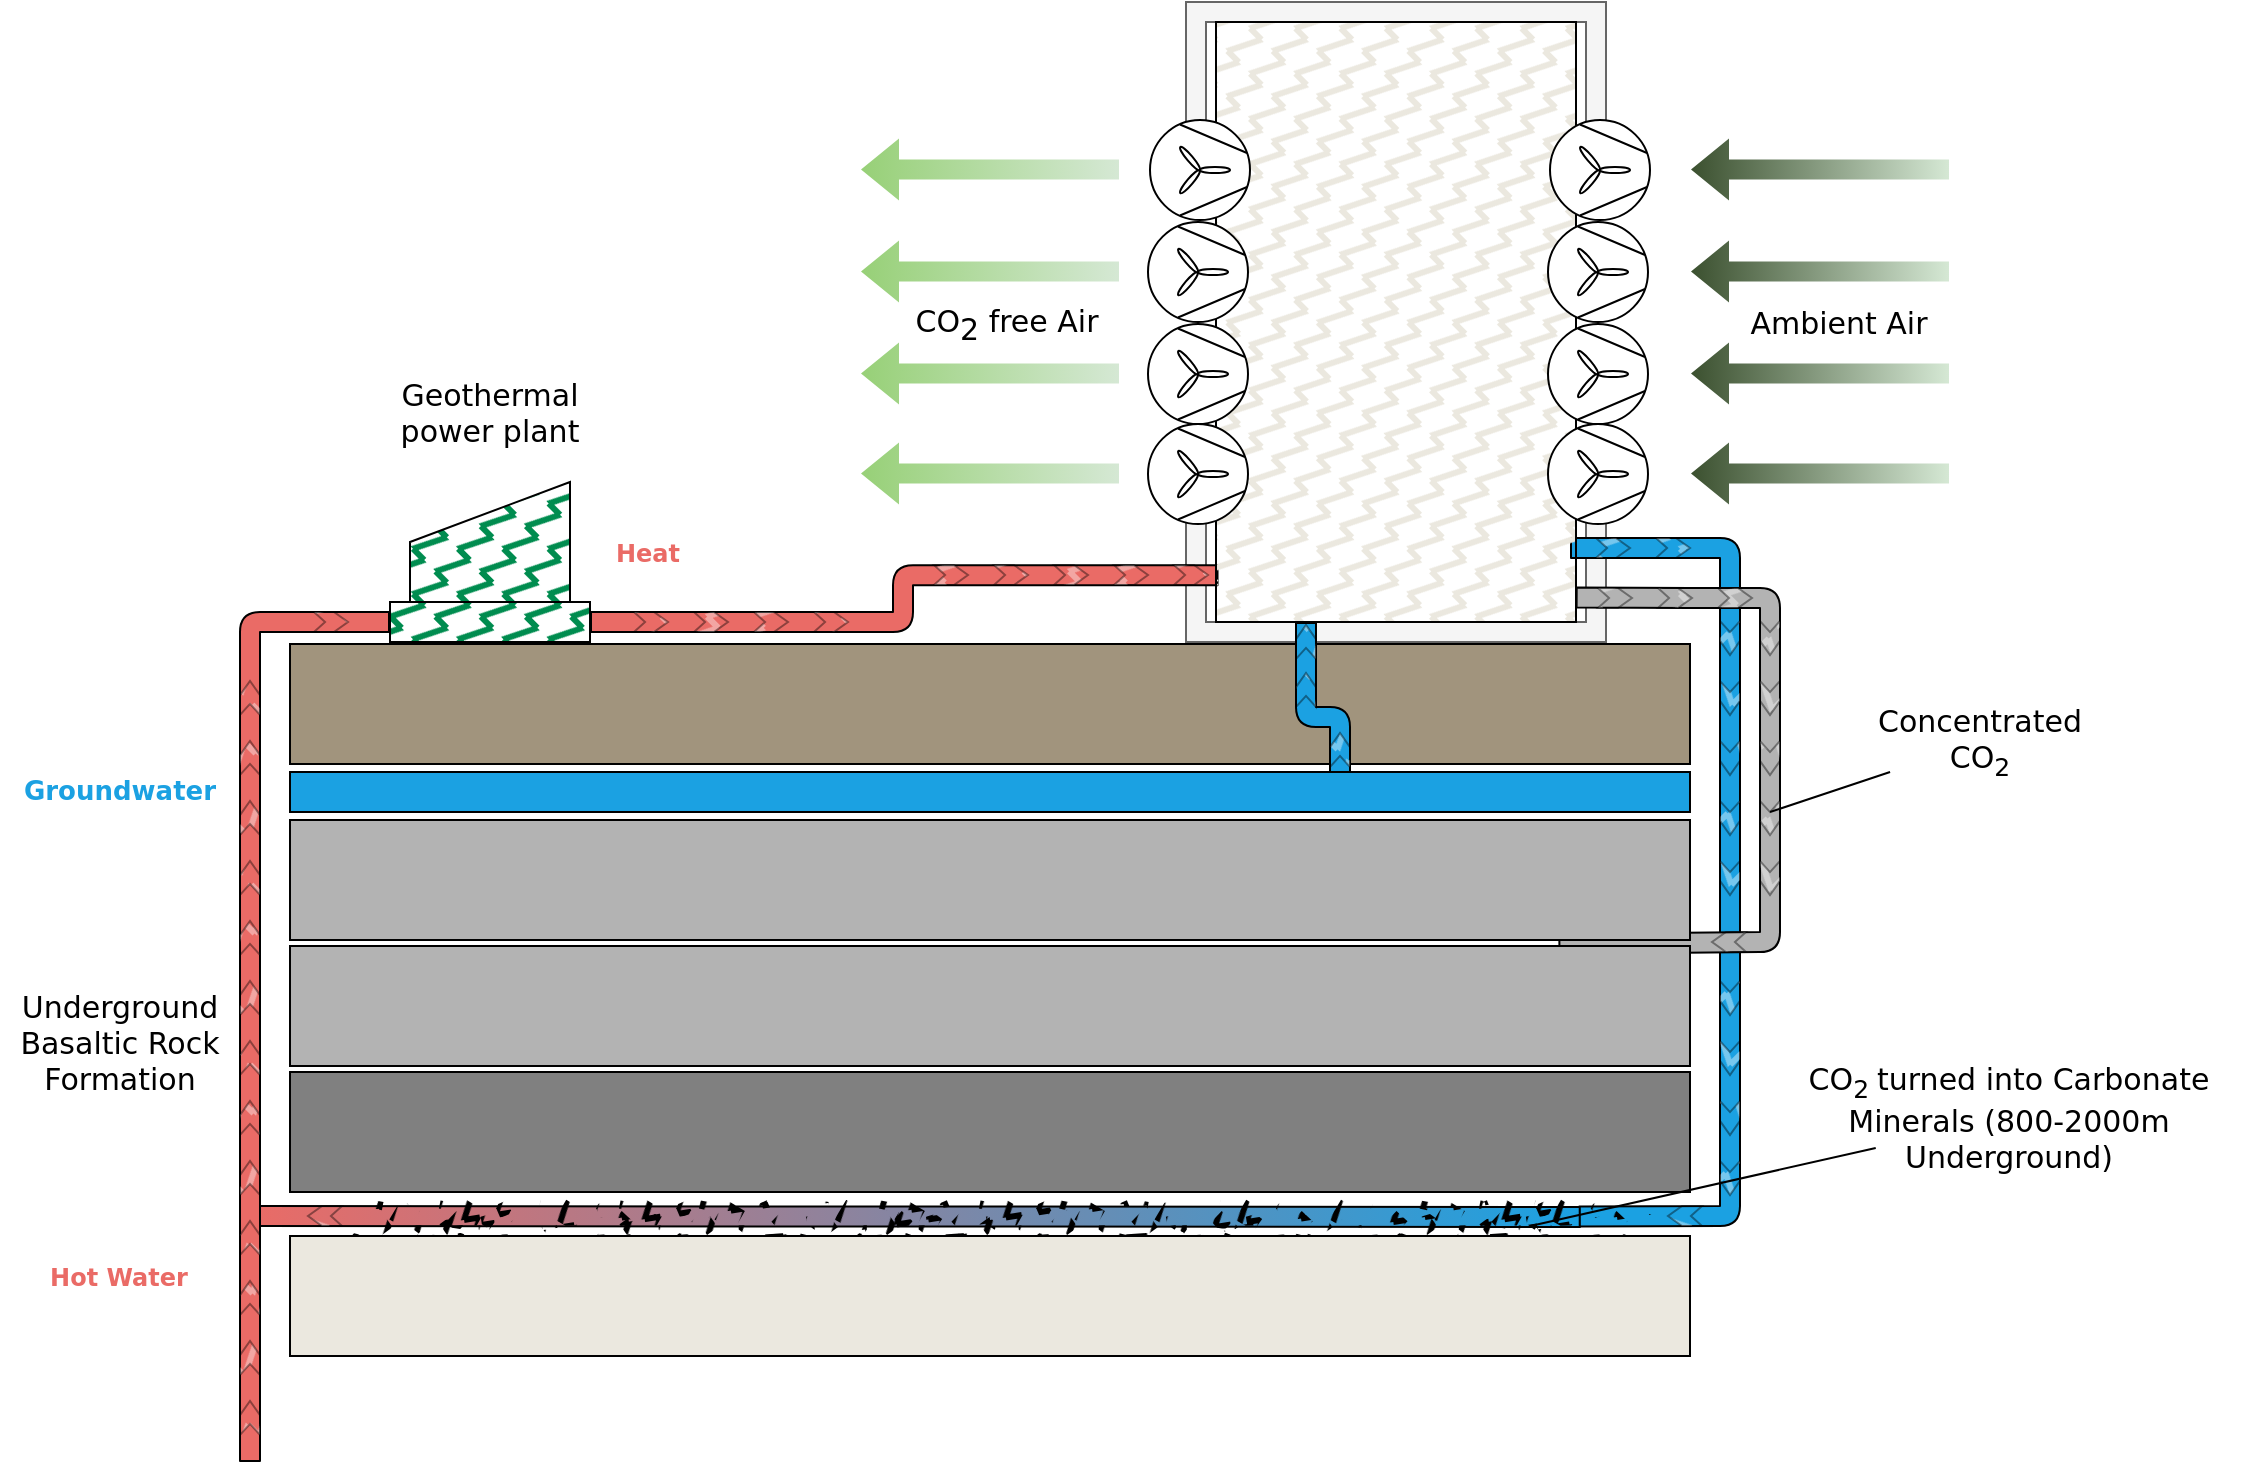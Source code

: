 <mxfile version="19.0.2" type="device"><diagram id="FvBseMX6bwAdj8pyOaE7" name="Page-1"><mxGraphModel dx="1394" dy="817" grid="1" gridSize="10" guides="1" tooltips="1" connect="1" arrows="1" fold="1" page="1" pageScale="1" pageWidth="1169" pageHeight="827" math="0" shadow="0"><root><mxCell id="0"/><mxCell id="1" parent="0"/><mxCell id="behXekUN5BEJMzDC9cC6-7" value="w" style="verticalLabelPosition=bottom;html=1;verticalAlign=top;align=center;shape=mxgraph.floorplan.wallU;fillColor=#f5f5f5;strokeColor=#666666;direction=west;fontColor=#333333;" parent="1" vertex="1"><mxGeometry x="628" y="390" width="210" height="60" as="geometry"/></mxCell><mxCell id="PpeEuYLcxaQ5Pm9uCm9v-53" value="" style="endArrow=none;html=1;rounded=1;fillColor=#1BA1E2;gradientColor=none;gradientDirection=east;shape=flexArrow;elbow=vertical;entryX=0.575;entryY=0.407;entryDx=0;entryDy=0;entryPerimeter=0;" parent="1" target="PpeEuYLcxaQ5Pm9uCm9v-44" edge="1"><mxGeometry width="50" height="50" relative="1" as="geometry"><mxPoint x="820" y="403" as="sourcePoint"/><mxPoint x="900" y="770" as="targetPoint"/><Array as="points"><mxPoint x="900" y="403"/><mxPoint x="900" y="737"/></Array></mxGeometry></mxCell><mxCell id="PpeEuYLcxaQ5Pm9uCm9v-46" value="" style="shape=flexArrow;endArrow=none;html=1;rounded=0;endFill=0;fillColor=#EA6B66;gradientColor=#1ba1e2;gradientDirection=east;entryX=0.585;entryY=0.427;entryDx=0;entryDy=0;entryPerimeter=0;" parent="1" target="PpeEuYLcxaQ5Pm9uCm9v-44" edge="1"><mxGeometry width="50" height="50" relative="1" as="geometry"><mxPoint x="160" y="737" as="sourcePoint"/><mxPoint x="900" y="737" as="targetPoint"/></mxGeometry></mxCell><mxCell id="behXekUN5BEJMzDC9cC6-6" value="" style="verticalLabelPosition=bottom;html=1;verticalAlign=top;align=center;shape=mxgraph.floorplan.wallU;fillColor=#f5f5f5;strokeColor=#666666;fontColor=#333333;" parent="1" vertex="1"><mxGeometry x="628" y="130" width="210" height="60" as="geometry"/></mxCell><mxCell id="behXekUN5BEJMzDC9cC6-12" value="" style="rounded=0;whiteSpace=wrap;html=1;strokeColor=#000000;fillColor=#A1947D;fontColor=#ffffff;" parent="1" vertex="1"><mxGeometry x="180" y="451" width="700" height="60" as="geometry"/></mxCell><mxCell id="PpeEuYLcxaQ5Pm9uCm9v-3" value="" style="rounded=0;whiteSpace=wrap;html=1;strokeColor=#000000;fillColor=#808080;fontColor=#ffffff;shadow=0;glass=0;" parent="1" vertex="1"><mxGeometry x="180" y="665" width="700" height="60" as="geometry"/></mxCell><mxCell id="PpeEuYLcxaQ5Pm9uCm9v-25" value="" style="shape=manualInput;whiteSpace=wrap;html=1;rounded=0;shadow=0;glass=0;sketch=0;fillStyle=zigzag-line;strokeColor=#000000;fillColor=#008c4f;" parent="1" vertex="1"><mxGeometry x="240" y="370" width="80" height="60" as="geometry"/></mxCell><mxCell id="PpeEuYLcxaQ5Pm9uCm9v-26" value="" style="rounded=0;whiteSpace=wrap;html=1;shadow=0;glass=0;sketch=0;fillStyle=zigzag-line;strokeColor=#000000;fillColor=#008c4f;" parent="1" vertex="1"><mxGeometry x="230" y="430" width="100" height="20" as="geometry"/></mxCell><mxCell id="PpeEuYLcxaQ5Pm9uCm9v-27" value="" style="shape=mxgraph.signs.safety.falling_rocks;html=1;pointerEvents=1;fillColor=#000000;strokeColor=none;verticalLabelPosition=bottom;verticalAlign=top;align=center;rounded=0;shadow=0;glass=0;sketch=0;fillStyle=zigzag-line;rotation=306;aspect=fixed;" parent="1" vertex="1"><mxGeometry x="220" y="716" width="52" height="54.88" as="geometry"/></mxCell><mxCell id="PpeEuYLcxaQ5Pm9uCm9v-29" value="" style="shape=mxgraph.signs.safety.falling_rocks;html=1;pointerEvents=1;fillColor=#000000;strokeColor=none;verticalLabelPosition=bottom;verticalAlign=top;align=center;rounded=0;shadow=0;glass=0;sketch=0;fillStyle=zigzag-line;rotation=306;aspect=fixed;" parent="1" vertex="1"><mxGeometry x="252.61" y="716" width="52" height="54.88" as="geometry"/></mxCell><mxCell id="PpeEuYLcxaQ5Pm9uCm9v-30" value="" style="shape=mxgraph.signs.safety.falling_rocks;html=1;pointerEvents=1;fillColor=#000000;strokeColor=none;verticalLabelPosition=bottom;verticalAlign=top;align=center;rounded=0;shadow=0;glass=0;sketch=0;fillStyle=zigzag-line;rotation=306;aspect=fixed;" parent="1" vertex="1"><mxGeometry x="302.61" y="716" width="52" height="54.88" as="geometry"/></mxCell><mxCell id="PpeEuYLcxaQ5Pm9uCm9v-31" value="" style="shape=mxgraph.signs.safety.falling_rocks;html=1;pointerEvents=1;fillColor=#000000;strokeColor=none;verticalLabelPosition=bottom;verticalAlign=top;align=center;rounded=0;shadow=0;glass=0;sketch=0;fillStyle=zigzag-line;rotation=306;aspect=fixed;" parent="1" vertex="1"><mxGeometry x="342.61" y="716" width="52" height="54.88" as="geometry"/></mxCell><mxCell id="PpeEuYLcxaQ5Pm9uCm9v-32" value="" style="shape=mxgraph.signs.safety.falling_rocks;html=1;pointerEvents=1;fillColor=#000000;strokeColor=none;verticalLabelPosition=bottom;verticalAlign=top;align=center;rounded=0;shadow=0;glass=0;sketch=0;fillStyle=zigzag-line;rotation=306;aspect=fixed;" parent="1" vertex="1"><mxGeometry x="382.61" y="716" width="52" height="54.88" as="geometry"/></mxCell><mxCell id="PpeEuYLcxaQ5Pm9uCm9v-33" value="" style="shape=mxgraph.signs.safety.falling_rocks;html=1;pointerEvents=1;fillColor=#000000;strokeColor=none;verticalLabelPosition=bottom;verticalAlign=top;align=center;rounded=0;shadow=0;glass=0;sketch=0;fillStyle=zigzag-line;rotation=306;aspect=fixed;" parent="1" vertex="1"><mxGeometry x="442.61" y="716" width="52" height="54.88" as="geometry"/></mxCell><mxCell id="PpeEuYLcxaQ5Pm9uCm9v-34" value="" style="shape=mxgraph.signs.safety.falling_rocks;html=1;pointerEvents=1;fillColor=#000000;strokeColor=none;verticalLabelPosition=bottom;verticalAlign=top;align=center;rounded=0;shadow=0;glass=0;sketch=0;fillStyle=zigzag-line;rotation=306;aspect=fixed;" parent="1" vertex="1"><mxGeometry x="472.61" y="716" width="52" height="54.88" as="geometry"/></mxCell><mxCell id="PpeEuYLcxaQ5Pm9uCm9v-35" value="" style="shape=mxgraph.signs.safety.falling_rocks;html=1;pointerEvents=1;fillColor=#000000;strokeColor=none;verticalLabelPosition=bottom;verticalAlign=top;align=center;rounded=0;shadow=0;glass=0;sketch=0;fillStyle=zigzag-line;rotation=306;aspect=fixed;" parent="1" vertex="1"><mxGeometry x="522.61" y="716" width="52" height="54.88" as="geometry"/></mxCell><mxCell id="PpeEuYLcxaQ5Pm9uCm9v-36" value="" style="shape=mxgraph.signs.safety.falling_rocks;html=1;pointerEvents=1;fillColor=#000000;strokeColor=none;verticalLabelPosition=bottom;verticalAlign=top;align=center;rounded=0;shadow=0;glass=0;sketch=0;fillStyle=zigzag-line;rotation=306;aspect=fixed;" parent="1" vertex="1"><mxGeometry x="562.61" y="716" width="52" height="54.88" as="geometry"/></mxCell><mxCell id="PpeEuYLcxaQ5Pm9uCm9v-37" value="" style="shape=mxgraph.signs.safety.falling_rocks;html=1;pointerEvents=1;fillColor=#000000;strokeColor=none;verticalLabelPosition=bottom;verticalAlign=top;align=center;rounded=0;shadow=0;glass=0;sketch=0;fillStyle=zigzag-line;rotation=306;aspect=fixed;" parent="1" vertex="1"><mxGeometry x="602.61" y="716" width="52" height="54.88" as="geometry"/></mxCell><mxCell id="PpeEuYLcxaQ5Pm9uCm9v-39" value="" style="shape=mxgraph.signs.safety.falling_rocks;html=1;pointerEvents=1;fillColor=#000000;strokeColor=none;verticalLabelPosition=bottom;verticalAlign=top;align=center;rounded=0;shadow=0;glass=0;sketch=0;fillStyle=zigzag-line;rotation=306;aspect=fixed;" parent="1" vertex="1"><mxGeometry x="690" y="716" width="52" height="54.88" as="geometry"/></mxCell><mxCell id="PpeEuYLcxaQ5Pm9uCm9v-40" value="" style="shape=mxgraph.signs.safety.falling_rocks;html=1;pointerEvents=1;fillColor=#000000;strokeColor=none;verticalLabelPosition=bottom;verticalAlign=top;align=center;rounded=0;shadow=0;glass=0;sketch=0;fillStyle=zigzag-line;rotation=306;aspect=fixed;" parent="1" vertex="1"><mxGeometry x="642.61" y="716" width="52" height="54.88" as="geometry"/></mxCell><mxCell id="PpeEuYLcxaQ5Pm9uCm9v-42" value="" style="shape=mxgraph.signs.safety.falling_rocks;html=1;pointerEvents=1;fillColor=#000000;strokeColor=none;verticalLabelPosition=bottom;verticalAlign=top;align=center;rounded=0;shadow=0;glass=0;sketch=0;fillStyle=zigzag-line;rotation=306;aspect=fixed;" parent="1" vertex="1"><mxGeometry x="742.61" y="716" width="52" height="54.88" as="geometry"/></mxCell><mxCell id="PpeEuYLcxaQ5Pm9uCm9v-43" value="" style="shape=mxgraph.signs.safety.falling_rocks;html=1;pointerEvents=1;fillColor=#000000;strokeColor=none;verticalLabelPosition=bottom;verticalAlign=top;align=center;rounded=0;shadow=0;glass=0;sketch=0;fillStyle=zigzag-line;rotation=306;aspect=fixed;" parent="1" vertex="1"><mxGeometry x="772.61" y="716" width="52" height="54.88" as="geometry"/></mxCell><mxCell id="PpeEuYLcxaQ5Pm9uCm9v-44" value="" style="shape=mxgraph.signs.safety.falling_rocks;html=1;pointerEvents=1;fillColor=#000000;strokeColor=none;verticalLabelPosition=bottom;verticalAlign=top;align=center;rounded=0;shadow=0;glass=0;sketch=0;fillStyle=zigzag-line;rotation=306;aspect=fixed;" parent="1" vertex="1"><mxGeometry x="800" y="716" width="52" height="54.88" as="geometry"/></mxCell><mxCell id="PpeEuYLcxaQ5Pm9uCm9v-45" value="" style="rounded=0;whiteSpace=wrap;html=1;strokeColor=#000000;fillColor=#ebe8df;fontColor=#ffffff;shadow=0;glass=0;" parent="1" vertex="1"><mxGeometry x="180" y="747" width="700" height="60" as="geometry"/></mxCell><mxCell id="PpeEuYLcxaQ5Pm9uCm9v-48" value="" style="endArrow=none;html=1;rounded=1;fillColor=#EA6B66;gradientColor=none;gradientDirection=east;shape=flexArrow;edgeStyle=elbowEdgeStyle;" parent="1" target="PpeEuYLcxaQ5Pm9uCm9v-26" edge="1"><mxGeometry width="50" height="50" relative="1" as="geometry"><mxPoint x="160" y="860" as="sourcePoint"/><mxPoint x="160" y="440" as="targetPoint"/><Array as="points"><mxPoint x="160" y="700"/></Array></mxGeometry></mxCell><mxCell id="PpeEuYLcxaQ5Pm9uCm9v-50" value="" style="endArrow=none;html=1;rounded=1;fillColor=#EA6B66;gradientColor=none;gradientDirection=east;shape=flexArrow;edgeStyle=orthogonalEdgeStyle;entryX=0.007;entryY=0.922;entryDx=0;entryDy=0;entryPerimeter=0;" parent="1" source="PpeEuYLcxaQ5Pm9uCm9v-26" target="PpeEuYLcxaQ5Pm9uCm9v-51" edge="1"><mxGeometry width="50" height="50" relative="1" as="geometry"><mxPoint x="384.61" y="438" as="sourcePoint"/><mxPoint x="434.61" y="388" as="targetPoint"/></mxGeometry></mxCell><mxCell id="PpeEuYLcxaQ5Pm9uCm9v-52" value="" style="endArrow=none;html=1;rounded=1;fillColor=#1BA1E2;gradientColor=none;gradientDirection=east;shape=flexArrow;exitX=0.75;exitY=1;exitDx=0;exitDy=0;entryX=0.25;entryY=1;entryDx=0;entryDy=0;edgeStyle=elbowEdgeStyle;elbow=vertical;" parent="1" source="behXekUN5BEJMzDC9cC6-13" target="PpeEuYLcxaQ5Pm9uCm9v-51" edge="1"><mxGeometry width="50" height="50" relative="1" as="geometry"><mxPoint x="560" y="400" as="sourcePoint"/><mxPoint x="610" y="350" as="targetPoint"/></mxGeometry></mxCell><mxCell id="behXekUN5BEJMzDC9cC6-13" value="" style="rounded=0;whiteSpace=wrap;html=1;strokeColor=#000000;fillColor=#1ba1e2;fontColor=#ffffff;" parent="1" vertex="1"><mxGeometry x="180" y="515" width="700" height="20" as="geometry"/></mxCell><mxCell id="PpeEuYLcxaQ5Pm9uCm9v-54" value="" style="endArrow=none;html=1;rounded=1;fillColor=#B3B3B3;gradientColor=none;gradientDirection=east;shape=flexArrow;elbow=vertical;entryX=0.999;entryY=0.959;entryDx=0;entryDy=0;exitX=0.906;exitY=-0.017;exitDx=0;exitDy=0;exitPerimeter=0;entryPerimeter=0;" parent="1" source="PpeEuYLcxaQ5Pm9uCm9v-2" target="PpeEuYLcxaQ5Pm9uCm9v-51" edge="1"><mxGeometry width="50" height="50" relative="1" as="geometry"><mxPoint x="824.61" y="480" as="sourcePoint"/><mxPoint x="874.61" y="430" as="targetPoint"/><Array as="points"><mxPoint x="920" y="600"/><mxPoint x="920" y="428"/><mxPoint x="880" y="428"/></Array></mxGeometry></mxCell><mxCell id="PpeEuYLcxaQ5Pm9uCm9v-1" value="" style="rounded=0;whiteSpace=wrap;html=1;strokeColor=#000000;fillColor=#B3B3B3;fontColor=#ffffff;" parent="1" vertex="1"><mxGeometry x="180" y="539" width="700" height="60" as="geometry"/></mxCell><mxCell id="PpeEuYLcxaQ5Pm9uCm9v-2" value="" style="rounded=0;whiteSpace=wrap;html=1;strokeColor=#000000;fillColor=#B3B3B3;fontColor=#ffffff;" parent="1" vertex="1"><mxGeometry x="180" y="602" width="700" height="60" as="geometry"/></mxCell><mxCell id="PpeEuYLcxaQ5Pm9uCm9v-55" value="" style="shape=flexArrow;endArrow=classic;html=1;rounded=1;fillColor=#d5e8d4;gradientColor=#3B502F;gradientDirection=west;elbow=vertical;strokeColor=none;" parent="1" edge="1"><mxGeometry width="50" height="50" relative="1" as="geometry"><mxPoint x="1010" y="213.76" as="sourcePoint"/><mxPoint x="880" y="213.76" as="targetPoint"/></mxGeometry></mxCell><mxCell id="PpeEuYLcxaQ5Pm9uCm9v-51" value="" style="rounded=0;whiteSpace=wrap;html=1;shadow=0;glass=0;sketch=0;fillStyle=zigzag-line;strokeColor=#000000;fillColor=#ebe8df;" parent="1" vertex="1"><mxGeometry x="643" y="140" width="180" height="300" as="geometry"/></mxCell><mxCell id="behXekUN5BEJMzDC9cC6-3" value="" style="verticalLabelPosition=bottom;outlineConnect=0;align=center;dashed=0;html=1;verticalAlign=top;shape=mxgraph.pid2misc.fan;fanType=common" parent="1" vertex="1"><mxGeometry x="809" y="240" width="50" height="50" as="geometry"/></mxCell><mxCell id="behXekUN5BEJMzDC9cC6-4" value="" style="verticalLabelPosition=bottom;outlineConnect=0;align=center;dashed=0;html=1;verticalAlign=top;shape=mxgraph.pid2misc.fan;fanType=common" parent="1" vertex="1"><mxGeometry x="809" y="291" width="50" height="50" as="geometry"/></mxCell><mxCell id="behXekUN5BEJMzDC9cC6-5" value="" style="verticalLabelPosition=bottom;outlineConnect=0;align=center;dashed=0;html=1;verticalAlign=top;shape=mxgraph.pid2misc.fan;fanType=common" parent="1" vertex="1"><mxGeometry x="809" y="341" width="50" height="50" as="geometry"/></mxCell><mxCell id="behXekUN5BEJMzDC9cC6-2" value="" style="verticalLabelPosition=bottom;outlineConnect=0;align=center;dashed=0;html=1;verticalAlign=top;shape=mxgraph.pid2misc.fan;fanType=common" parent="1" vertex="1"><mxGeometry x="810" y="189" width="50" height="50" as="geometry"/></mxCell><mxCell id="behXekUN5BEJMzDC9cC6-8" value="" style="verticalLabelPosition=bottom;outlineConnect=0;align=center;dashed=0;html=1;verticalAlign=top;shape=mxgraph.pid2misc.fan;fanType=common" parent="1" vertex="1"><mxGeometry x="610" y="189" width="50" height="50" as="geometry"/></mxCell><mxCell id="behXekUN5BEJMzDC9cC6-9" value="" style="verticalLabelPosition=bottom;outlineConnect=0;align=center;dashed=0;html=1;verticalAlign=top;shape=mxgraph.pid2misc.fan;fanType=common" parent="1" vertex="1"><mxGeometry x="609" y="240" width="50" height="50" as="geometry"/></mxCell><mxCell id="behXekUN5BEJMzDC9cC6-10" value="" style="verticalLabelPosition=bottom;outlineConnect=0;align=center;dashed=0;html=1;verticalAlign=top;shape=mxgraph.pid2misc.fan;fanType=common" parent="1" vertex="1"><mxGeometry x="609" y="291" width="50" height="50" as="geometry"/></mxCell><mxCell id="behXekUN5BEJMzDC9cC6-11" value="" style="verticalLabelPosition=bottom;outlineConnect=0;align=center;dashed=0;html=1;verticalAlign=top;shape=mxgraph.pid2misc.fan;fanType=common" parent="1" vertex="1"><mxGeometry x="609" y="341" width="50" height="50" as="geometry"/></mxCell><mxCell id="PpeEuYLcxaQ5Pm9uCm9v-56" value="" style="shape=flexArrow;endArrow=classic;html=1;rounded=1;fillColor=#d5e8d4;gradientColor=#3B502F;gradientDirection=west;elbow=vertical;strokeColor=none;" parent="1" edge="1"><mxGeometry width="50" height="50" relative="1" as="geometry"><mxPoint x="1010.0" y="264.76" as="sourcePoint"/><mxPoint x="880" y="264.76" as="targetPoint"/></mxGeometry></mxCell><mxCell id="PpeEuYLcxaQ5Pm9uCm9v-57" value="" style="shape=flexArrow;endArrow=classic;html=1;rounded=1;fillColor=#d5e8d4;gradientColor=#3B502F;gradientDirection=west;elbow=vertical;strokeColor=none;" parent="1" edge="1"><mxGeometry width="50" height="50" relative="1" as="geometry"><mxPoint x="1010.0" y="315.76" as="sourcePoint"/><mxPoint x="880" y="315.76" as="targetPoint"/></mxGeometry></mxCell><mxCell id="PpeEuYLcxaQ5Pm9uCm9v-58" value="" style="shape=flexArrow;endArrow=classic;html=1;rounded=1;fillColor=#d5e8d4;gradientColor=#3B502F;gradientDirection=west;elbow=vertical;strokeColor=none;" parent="1" edge="1"><mxGeometry width="50" height="50" relative="1" as="geometry"><mxPoint x="1010.0" y="365.76" as="sourcePoint"/><mxPoint x="880" y="365.76" as="targetPoint"/></mxGeometry></mxCell><mxCell id="PpeEuYLcxaQ5Pm9uCm9v-59" value="" style="shape=flexArrow;endArrow=classic;html=1;rounded=1;fillColor=#d5e8d4;gradientColor=#97d077;gradientDirection=west;elbow=vertical;strokeColor=none;" parent="1" edge="1"><mxGeometry width="50" height="50" relative="1" as="geometry"><mxPoint x="595.0" y="213.76" as="sourcePoint"/><mxPoint x="465" y="213.76" as="targetPoint"/></mxGeometry></mxCell><mxCell id="PpeEuYLcxaQ5Pm9uCm9v-60" value="" style="shape=flexArrow;endArrow=classic;html=1;rounded=1;fillColor=#d5e8d4;gradientColor=#97d077;gradientDirection=west;elbow=vertical;strokeColor=none;" parent="1" edge="1"><mxGeometry width="50" height="50" relative="1" as="geometry"><mxPoint x="595.0" y="264.76" as="sourcePoint"/><mxPoint x="465" y="264.76" as="targetPoint"/></mxGeometry></mxCell><mxCell id="PpeEuYLcxaQ5Pm9uCm9v-61" value="" style="shape=flexArrow;endArrow=classic;html=1;rounded=1;fillColor=#d5e8d4;gradientColor=#97d077;gradientDirection=west;elbow=vertical;strokeColor=none;" parent="1" edge="1"><mxGeometry width="50" height="50" relative="1" as="geometry"><mxPoint x="595.0" y="315.76" as="sourcePoint"/><mxPoint x="465" y="315.76" as="targetPoint"/></mxGeometry></mxCell><mxCell id="PpeEuYLcxaQ5Pm9uCm9v-62" value="" style="shape=flexArrow;endArrow=classic;html=1;rounded=1;fillColor=#d5e8d4;gradientColor=#97d077;gradientDirection=west;elbow=vertical;strokeColor=none;" parent="1" edge="1"><mxGeometry width="50" height="50" relative="1" as="geometry"><mxPoint x="595.0" y="365.76" as="sourcePoint"/><mxPoint x="465" y="365.76" as="targetPoint"/></mxGeometry></mxCell><mxCell id="PpeEuYLcxaQ5Pm9uCm9v-67" value="" style="html=1;shadow=0;dashed=0;align=center;verticalAlign=middle;shape=mxgraph.arrows2.arrow;dy=0;dx=7.03;notch=5.53;rounded=0;glass=0;sketch=0;fillStyle=zigzag-line;strokeColor=#000000;fillColor=#FFFFFF;fontColor=#ffffff;opacity=40;" parent="1" vertex="1"><mxGeometry x="833" y="398" width="17" height="10" as="geometry"/></mxCell><mxCell id="PpeEuYLcxaQ5Pm9uCm9v-69" value="" style="html=1;shadow=0;dashed=0;align=center;verticalAlign=middle;shape=mxgraph.arrows2.arrow;dy=0;dx=7.03;notch=5.53;rounded=0;glass=0;sketch=0;fillStyle=zigzag-line;strokeColor=#000000;fillColor=#FFFFFF;fontColor=#ffffff;opacity=40;" parent="1" vertex="1"><mxGeometry x="863" y="398" width="17" height="10" as="geometry"/></mxCell><mxCell id="PpeEuYLcxaQ5Pm9uCm9v-70" value="" style="html=1;shadow=0;dashed=0;align=center;verticalAlign=middle;shape=mxgraph.arrows2.arrow;dy=0;dx=7.03;notch=5.53;rounded=0;glass=0;sketch=0;fillStyle=zigzag-line;strokeColor=#000000;fillColor=#FFFFFF;fontColor=#ffffff;rotation=90;opacity=40;" parent="1" vertex="1"><mxGeometry x="891.5" y="443" width="17" height="10" as="geometry"/></mxCell><mxCell id="PpeEuYLcxaQ5Pm9uCm9v-72" value="" style="html=1;shadow=0;dashed=0;align=center;verticalAlign=middle;shape=mxgraph.arrows2.arrow;dy=0;dx=7.03;notch=5.53;rounded=0;glass=0;sketch=0;fillStyle=zigzag-line;strokeColor=#000000;fillColor=#FFFFFF;fontColor=#ffffff;rotation=90;opacity=40;" parent="1" vertex="1"><mxGeometry x="891.5" y="473" width="17" height="10" as="geometry"/></mxCell><mxCell id="PpeEuYLcxaQ5Pm9uCm9v-73" value="" style="html=1;shadow=0;dashed=0;align=center;verticalAlign=middle;shape=mxgraph.arrows2.arrow;dy=0;dx=7.03;notch=5.53;rounded=0;glass=0;sketch=0;fillStyle=zigzag-line;strokeColor=#000000;fillColor=#FFFFFF;fontColor=#ffffff;rotation=90;opacity=40;" parent="1" vertex="1"><mxGeometry x="891.5" y="503" width="17" height="10" as="geometry"/></mxCell><mxCell id="PpeEuYLcxaQ5Pm9uCm9v-74" value="" style="html=1;shadow=0;dashed=0;align=center;verticalAlign=middle;shape=mxgraph.arrows2.arrow;dy=0;dx=7.03;notch=5.53;rounded=0;glass=0;sketch=0;fillStyle=zigzag-line;strokeColor=#000000;fillColor=#FFFFFF;fontColor=#ffffff;rotation=90;opacity=40;" parent="1" vertex="1"><mxGeometry x="891.5" y="533" width="17" height="10" as="geometry"/></mxCell><mxCell id="PpeEuYLcxaQ5Pm9uCm9v-75" value="" style="html=1;shadow=0;dashed=0;align=center;verticalAlign=middle;shape=mxgraph.arrows2.arrow;dy=0;dx=7.03;notch=5.53;rounded=0;glass=0;sketch=0;fillStyle=zigzag-line;strokeColor=#000000;fillColor=#FFFFFF;fontColor=#ffffff;rotation=90;opacity=40;" parent="1" vertex="1"><mxGeometry x="891.5" y="563" width="17" height="10" as="geometry"/></mxCell><mxCell id="PpeEuYLcxaQ5Pm9uCm9v-76" value="" style="html=1;shadow=0;dashed=0;align=center;verticalAlign=middle;shape=mxgraph.arrows2.arrow;dy=0;dx=7.03;notch=5.53;rounded=0;glass=0;sketch=0;fillStyle=zigzag-line;strokeColor=#000000;fillColor=#FFFFFF;fontColor=#ffffff;rotation=90;opacity=40;" parent="1" vertex="1"><mxGeometry x="891.5" y="623" width="17" height="10" as="geometry"/></mxCell><mxCell id="PpeEuYLcxaQ5Pm9uCm9v-78" value="" style="html=1;shadow=0;dashed=0;align=center;verticalAlign=middle;shape=mxgraph.arrows2.arrow;dy=0;dx=7.03;notch=5.53;rounded=0;glass=0;sketch=0;fillStyle=zigzag-line;strokeColor=#000000;fillColor=#FFFFFF;fontColor=#ffffff;rotation=90;opacity=40;" parent="1" vertex="1"><mxGeometry x="891.5" y="653" width="17" height="10" as="geometry"/></mxCell><mxCell id="PpeEuYLcxaQ5Pm9uCm9v-79" value="" style="html=1;shadow=0;dashed=0;align=center;verticalAlign=middle;shape=mxgraph.arrows2.arrow;dy=0;dx=7.03;notch=5.53;rounded=0;glass=0;sketch=0;fillStyle=zigzag-line;strokeColor=#000000;fillColor=#FFFFFF;fontColor=#ffffff;rotation=90;opacity=40;" parent="1" vertex="1"><mxGeometry x="891.5" y="683" width="17" height="10" as="geometry"/></mxCell><mxCell id="PpeEuYLcxaQ5Pm9uCm9v-80" value="" style="html=1;shadow=0;dashed=0;align=center;verticalAlign=middle;shape=mxgraph.arrows2.arrow;dy=0;dx=7.03;notch=5.53;rounded=0;glass=0;sketch=0;fillStyle=zigzag-line;strokeColor=#000000;fillColor=#FFFFFF;fontColor=#ffffff;rotation=90;opacity=40;" parent="1" vertex="1"><mxGeometry x="891.5" y="713" width="17" height="10" as="geometry"/></mxCell><mxCell id="PpeEuYLcxaQ5Pm9uCm9v-81" value="" style="html=1;shadow=0;dashed=0;align=center;verticalAlign=middle;shape=mxgraph.arrows2.arrow;dy=0;dx=7.03;notch=5.53;rounded=0;glass=0;sketch=0;fillStyle=zigzag-line;strokeColor=#000000;fillColor=#FFFFFF;fontColor=#ffffff;opacity=40;flipH=1;" parent="1" vertex="1"><mxGeometry x="869" y="732" width="17" height="10" as="geometry"/></mxCell><mxCell id="PpeEuYLcxaQ5Pm9uCm9v-82" value="" style="html=1;shadow=0;dashed=0;align=center;verticalAlign=middle;shape=mxgraph.arrows2.arrow;dy=0;dx=7.03;notch=5.53;rounded=0;glass=0;sketch=0;fillStyle=zigzag-line;strokeColor=#000000;fillColor=#FFFFFF;fontColor=#ffffff;opacity=40;flipH=1;" parent="1" vertex="1"><mxGeometry x="189" y="732" width="17" height="10" as="geometry"/></mxCell><mxCell id="PpeEuYLcxaQ5Pm9uCm9v-86" value="" style="html=1;shadow=0;dashed=0;align=center;verticalAlign=middle;shape=mxgraph.arrows2.arrow;dy=0;dx=7.03;notch=5.53;rounded=0;glass=0;sketch=0;fillStyle=zigzag-line;strokeColor=#000000;fillColor=#FFFFFF;fontColor=#ffffff;rotation=90;opacity=40;flipV=0;flipH=1;" parent="1" vertex="1"><mxGeometry x="151.5" y="833" width="17" height="10" as="geometry"/></mxCell><mxCell id="PpeEuYLcxaQ5Pm9uCm9v-87" value="" style="html=1;shadow=0;dashed=0;align=center;verticalAlign=middle;shape=mxgraph.arrows2.arrow;dy=0;dx=7.03;notch=5.53;rounded=0;glass=0;sketch=0;fillStyle=zigzag-line;strokeColor=#000000;fillColor=#FFFFFF;fontColor=#ffffff;rotation=90;opacity=40;flipV=0;flipH=1;" parent="1" vertex="1"><mxGeometry x="151.5" y="803" width="17" height="10" as="geometry"/></mxCell><mxCell id="PpeEuYLcxaQ5Pm9uCm9v-88" value="" style="html=1;shadow=0;dashed=0;align=center;verticalAlign=middle;shape=mxgraph.arrows2.arrow;dy=0;dx=7.03;notch=5.53;rounded=0;glass=0;sketch=0;fillStyle=zigzag-line;strokeColor=#000000;fillColor=#FFFFFF;fontColor=#ffffff;rotation=90;opacity=40;flipV=0;flipH=1;" parent="1" vertex="1"><mxGeometry x="151.5" y="773" width="17" height="10" as="geometry"/></mxCell><mxCell id="PpeEuYLcxaQ5Pm9uCm9v-89" value="" style="html=1;shadow=0;dashed=0;align=center;verticalAlign=middle;shape=mxgraph.arrows2.arrow;dy=0;dx=7.03;notch=5.53;rounded=0;glass=0;sketch=0;fillStyle=zigzag-line;strokeColor=#000000;fillColor=#FFFFFF;fontColor=#ffffff;rotation=90;opacity=40;flipV=0;flipH=1;" parent="1" vertex="1"><mxGeometry x="151.5" y="743" width="17" height="10" as="geometry"/></mxCell><mxCell id="PpeEuYLcxaQ5Pm9uCm9v-90" value="" style="html=1;shadow=0;dashed=0;align=center;verticalAlign=middle;shape=mxgraph.arrows2.arrow;dy=0;dx=7.03;notch=5.53;rounded=0;glass=0;sketch=0;fillStyle=zigzag-line;strokeColor=#000000;fillColor=#FFFFFF;fontColor=#ffffff;rotation=90;opacity=40;flipV=0;flipH=1;" parent="1" vertex="1"><mxGeometry x="151.5" y="713" width="17" height="10" as="geometry"/></mxCell><mxCell id="PpeEuYLcxaQ5Pm9uCm9v-91" value="" style="html=1;shadow=0;dashed=0;align=center;verticalAlign=middle;shape=mxgraph.arrows2.arrow;dy=0;dx=7.03;notch=5.53;rounded=0;glass=0;sketch=0;fillStyle=zigzag-line;strokeColor=#000000;fillColor=#FFFFFF;fontColor=#ffffff;rotation=90;opacity=40;flipV=0;flipH=1;" parent="1" vertex="1"><mxGeometry x="151.5" y="683" width="17" height="10" as="geometry"/></mxCell><mxCell id="PpeEuYLcxaQ5Pm9uCm9v-92" value="" style="html=1;shadow=0;dashed=0;align=center;verticalAlign=middle;shape=mxgraph.arrows2.arrow;dy=0;dx=7.03;notch=5.53;rounded=0;glass=0;sketch=0;fillStyle=zigzag-line;strokeColor=#000000;fillColor=#FFFFFF;fontColor=#ffffff;rotation=90;opacity=40;flipV=0;flipH=1;" parent="1" vertex="1"><mxGeometry x="151.5" y="653" width="17" height="10" as="geometry"/></mxCell><mxCell id="PpeEuYLcxaQ5Pm9uCm9v-93" value="" style="html=1;shadow=0;dashed=0;align=center;verticalAlign=middle;shape=mxgraph.arrows2.arrow;dy=0;dx=7.03;notch=5.53;rounded=0;glass=0;sketch=0;fillStyle=zigzag-line;strokeColor=#000000;fillColor=#FFFFFF;fontColor=#ffffff;rotation=90;opacity=40;flipV=0;flipH=1;" parent="1" vertex="1"><mxGeometry x="151.5" y="623" width="17" height="10" as="geometry"/></mxCell><mxCell id="PpeEuYLcxaQ5Pm9uCm9v-94" value="" style="html=1;shadow=0;dashed=0;align=center;verticalAlign=middle;shape=mxgraph.arrows2.arrow;dy=0;dx=7.03;notch=5.53;rounded=0;glass=0;sketch=0;fillStyle=zigzag-line;strokeColor=#000000;fillColor=#FFFFFF;fontColor=#ffffff;rotation=90;opacity=40;flipV=0;flipH=1;" parent="1" vertex="1"><mxGeometry x="151.5" y="593" width="17" height="10" as="geometry"/></mxCell><mxCell id="PpeEuYLcxaQ5Pm9uCm9v-95" value="" style="html=1;shadow=0;dashed=0;align=center;verticalAlign=middle;shape=mxgraph.arrows2.arrow;dy=0;dx=7.03;notch=5.53;rounded=0;glass=0;sketch=0;fillStyle=zigzag-line;strokeColor=#000000;fillColor=#FFFFFF;fontColor=#ffffff;rotation=90;opacity=40;flipV=0;flipH=1;" parent="1" vertex="1"><mxGeometry x="151.5" y="563" width="17" height="10" as="geometry"/></mxCell><mxCell id="PpeEuYLcxaQ5Pm9uCm9v-96" value="" style="html=1;shadow=0;dashed=0;align=center;verticalAlign=middle;shape=mxgraph.arrows2.arrow;dy=0;dx=7.03;notch=5.53;rounded=0;glass=0;sketch=0;fillStyle=zigzag-line;strokeColor=#000000;fillColor=#FFFFFF;fontColor=#ffffff;rotation=90;opacity=40;flipV=0;flipH=1;" parent="1" vertex="1"><mxGeometry x="151.5" y="533" width="17" height="10" as="geometry"/></mxCell><mxCell id="PpeEuYLcxaQ5Pm9uCm9v-97" value="" style="html=1;shadow=0;dashed=0;align=center;verticalAlign=middle;shape=mxgraph.arrows2.arrow;dy=0;dx=7.03;notch=5.53;rounded=0;glass=0;sketch=0;fillStyle=zigzag-line;strokeColor=#000000;fillColor=#FFFFFF;fontColor=#ffffff;rotation=90;opacity=40;flipV=0;flipH=1;" parent="1" vertex="1"><mxGeometry x="151.5" y="503" width="17" height="10" as="geometry"/></mxCell><mxCell id="PpeEuYLcxaQ5Pm9uCm9v-98" value="" style="html=1;shadow=0;dashed=0;align=center;verticalAlign=middle;shape=mxgraph.arrows2.arrow;dy=0;dx=7.03;notch=5.53;rounded=0;glass=0;sketch=0;fillStyle=zigzag-line;strokeColor=#000000;fillColor=#FFFFFF;fontColor=#ffffff;rotation=90;opacity=40;flipV=0;flipH=1;" parent="1" vertex="1"><mxGeometry x="151.5" y="473" width="17" height="10" as="geometry"/></mxCell><mxCell id="PpeEuYLcxaQ5Pm9uCm9v-100" value="" style="html=1;shadow=0;dashed=0;align=center;verticalAlign=middle;shape=mxgraph.arrows2.arrow;dy=0;dx=7.03;notch=5.53;rounded=0;glass=0;sketch=0;fillStyle=zigzag-line;strokeColor=#000000;fillColor=#FFFFFF;fontColor=#ffffff;opacity=40;" parent="1" vertex="1"><mxGeometry x="192" y="435" width="17" height="10" as="geometry"/></mxCell><mxCell id="PpeEuYLcxaQ5Pm9uCm9v-102" value="" style="html=1;shadow=0;dashed=0;align=center;verticalAlign=middle;shape=mxgraph.arrows2.arrow;dy=0;dx=7.03;notch=5.53;rounded=0;glass=0;sketch=0;fillStyle=zigzag-line;strokeColor=#000000;fillColor=#FFFFFF;fontColor=#ffffff;opacity=40;" parent="1" vertex="1"><mxGeometry x="352" y="435" width="17" height="10" as="geometry"/></mxCell><mxCell id="PpeEuYLcxaQ5Pm9uCm9v-103" value="" style="html=1;shadow=0;dashed=0;align=center;verticalAlign=middle;shape=mxgraph.arrows2.arrow;dy=0;dx=7.03;notch=5.53;rounded=0;glass=0;sketch=0;fillStyle=zigzag-line;strokeColor=#000000;fillColor=#FFFFFF;fontColor=#ffffff;opacity=40;" parent="1" vertex="1"><mxGeometry x="382" y="435" width="17" height="10" as="geometry"/></mxCell><mxCell id="PpeEuYLcxaQ5Pm9uCm9v-104" value="" style="html=1;shadow=0;dashed=0;align=center;verticalAlign=middle;shape=mxgraph.arrows2.arrow;dy=0;dx=7.03;notch=5.53;rounded=0;glass=0;sketch=0;fillStyle=zigzag-line;strokeColor=#000000;fillColor=#FFFFFF;fontColor=#ffffff;opacity=40;" parent="1" vertex="1"><mxGeometry x="412" y="435" width="17" height="10" as="geometry"/></mxCell><mxCell id="PpeEuYLcxaQ5Pm9uCm9v-105" value="" style="html=1;shadow=0;dashed=0;align=center;verticalAlign=middle;shape=mxgraph.arrows2.arrow;dy=0;dx=7.03;notch=5.53;rounded=0;glass=0;sketch=0;fillStyle=zigzag-line;strokeColor=#000000;fillColor=#FFFFFF;fontColor=#ffffff;opacity=40;" parent="1" vertex="1"><mxGeometry x="442" y="435" width="17" height="10" as="geometry"/></mxCell><mxCell id="PpeEuYLcxaQ5Pm9uCm9v-106" value="" style="html=1;shadow=0;dashed=0;align=center;verticalAlign=middle;shape=mxgraph.arrows2.arrow;dy=0;dx=7.03;notch=5.53;rounded=0;glass=0;sketch=0;fillStyle=zigzag-line;strokeColor=#000000;fillColor=#FFFFFF;fontColor=#ffffff;opacity=40;" parent="1" vertex="1"><mxGeometry x="502" y="411.5" width="17" height="10" as="geometry"/></mxCell><mxCell id="PpeEuYLcxaQ5Pm9uCm9v-107" value="" style="html=1;shadow=0;dashed=0;align=center;verticalAlign=middle;shape=mxgraph.arrows2.arrow;dy=0;dx=7.03;notch=5.53;rounded=0;glass=0;sketch=0;fillStyle=zigzag-line;strokeColor=#000000;fillColor=#FFFFFF;fontColor=#ffffff;opacity=40;" parent="1" vertex="1"><mxGeometry x="532" y="411.5" width="17" height="10" as="geometry"/></mxCell><mxCell id="PpeEuYLcxaQ5Pm9uCm9v-108" value="" style="html=1;shadow=0;dashed=0;align=center;verticalAlign=middle;shape=mxgraph.arrows2.arrow;dy=0;dx=7.03;notch=5.53;rounded=0;glass=0;sketch=0;fillStyle=zigzag-line;strokeColor=#000000;fillColor=#FFFFFF;fontColor=#ffffff;opacity=40;" parent="1" vertex="1"><mxGeometry x="562" y="411.5" width="17" height="10" as="geometry"/></mxCell><mxCell id="PpeEuYLcxaQ5Pm9uCm9v-109" value="" style="html=1;shadow=0;dashed=0;align=center;verticalAlign=middle;shape=mxgraph.arrows2.arrow;dy=0;dx=7.03;notch=5.53;rounded=0;glass=0;sketch=0;fillStyle=zigzag-line;strokeColor=#000000;fillColor=#FFFFFF;fontColor=#ffffff;opacity=40;" parent="1" vertex="1"><mxGeometry x="592" y="411.5" width="17" height="10" as="geometry"/></mxCell><mxCell id="PpeEuYLcxaQ5Pm9uCm9v-110" value="" style="html=1;shadow=0;dashed=0;align=center;verticalAlign=middle;shape=mxgraph.arrows2.arrow;dy=0;dx=7.03;notch=5.53;rounded=0;glass=0;sketch=0;fillStyle=zigzag-line;strokeColor=#000000;fillColor=#FFFFFF;fontColor=#ffffff;opacity=40;" parent="1" vertex="1"><mxGeometry x="622" y="411.5" width="17" height="10" as="geometry"/></mxCell><mxCell id="PpeEuYLcxaQ5Pm9uCm9v-111" value="" style="html=1;shadow=0;dashed=0;align=center;verticalAlign=middle;shape=mxgraph.arrows2.arrow;dy=0;dx=7.03;notch=5.53;rounded=0;glass=0;sketch=0;fillStyle=zigzag-line;strokeColor=#000000;fillColor=#FFFFFF;fontColor=#ffffff;rotation=90;opacity=40;flipV=0;flipH=1;" parent="1" vertex="1"><mxGeometry x="696.5" y="499" width="17" height="10" as="geometry"/></mxCell><mxCell id="PpeEuYLcxaQ5Pm9uCm9v-112" value="" style="html=1;shadow=0;dashed=0;align=center;verticalAlign=middle;shape=mxgraph.arrows2.arrow;dy=0;dx=7.03;notch=5.53;rounded=0;glass=0;sketch=0;fillStyle=zigzag-line;strokeColor=#000000;fillColor=#FFFFFF;fontColor=#ffffff;rotation=90;opacity=40;flipV=0;flipH=1;" parent="1" vertex="1"><mxGeometry x="679.5" y="445" width="17" height="10" as="geometry"/></mxCell><mxCell id="PpeEuYLcxaQ5Pm9uCm9v-113" value="" style="html=1;shadow=0;dashed=0;align=center;verticalAlign=middle;shape=mxgraph.arrows2.arrow;dy=0;dx=7.03;notch=5.53;rounded=0;glass=0;sketch=0;fillStyle=zigzag-line;strokeColor=#000000;fillColor=#FFFFFF;fontColor=#ffffff;rotation=90;opacity=40;flipV=0;flipH=1;" parent="1" vertex="1"><mxGeometry x="679.5" y="469" width="17" height="10" as="geometry"/></mxCell><mxCell id="PpeEuYLcxaQ5Pm9uCm9v-114" value="" style="html=1;shadow=0;dashed=0;align=center;verticalAlign=middle;shape=mxgraph.arrows2.arrow;dy=0;dx=7.03;notch=5.53;rounded=0;glass=0;sketch=0;fillStyle=zigzag-line;strokeColor=#000000;fillColor=#FFFFFF;fontColor=#ffffff;opacity=40;" parent="1" vertex="1"><mxGeometry x="834" y="423" width="17" height="10" as="geometry"/></mxCell><mxCell id="PpeEuYLcxaQ5Pm9uCm9v-115" value="" style="html=1;shadow=0;dashed=0;align=center;verticalAlign=middle;shape=mxgraph.arrows2.arrow;dy=0;dx=7.03;notch=5.53;rounded=0;glass=0;sketch=0;fillStyle=zigzag-line;strokeColor=#000000;fillColor=#FFFFFF;fontColor=#ffffff;opacity=40;" parent="1" vertex="1"><mxGeometry x="864" y="423" width="17" height="10" as="geometry"/></mxCell><mxCell id="PpeEuYLcxaQ5Pm9uCm9v-116" value="" style="html=1;shadow=0;dashed=0;align=center;verticalAlign=middle;shape=mxgraph.arrows2.arrow;dy=0;dx=7.03;notch=5.53;rounded=0;glass=0;sketch=0;fillStyle=zigzag-line;strokeColor=#000000;fillColor=#FFFFFF;fontColor=#ffffff;rotation=90;opacity=40;" parent="1" vertex="1"><mxGeometry x="911.5" y="443" width="17" height="10" as="geometry"/></mxCell><mxCell id="PpeEuYLcxaQ5Pm9uCm9v-117" value="" style="html=1;shadow=0;dashed=0;align=center;verticalAlign=middle;shape=mxgraph.arrows2.arrow;dy=0;dx=7.03;notch=5.53;rounded=0;glass=0;sketch=0;fillStyle=zigzag-line;strokeColor=#000000;fillColor=#FFFFFF;fontColor=#ffffff;rotation=90;opacity=40;" parent="1" vertex="1"><mxGeometry x="911.5" y="473" width="17" height="10" as="geometry"/></mxCell><mxCell id="PpeEuYLcxaQ5Pm9uCm9v-118" value="" style="html=1;shadow=0;dashed=0;align=center;verticalAlign=middle;shape=mxgraph.arrows2.arrow;dy=0;dx=7.03;notch=5.53;rounded=0;glass=0;sketch=0;fillStyle=zigzag-line;strokeColor=#000000;fillColor=#FFFFFF;fontColor=#ffffff;rotation=90;opacity=40;" parent="1" vertex="1"><mxGeometry x="911.5" y="503" width="17" height="10" as="geometry"/></mxCell><mxCell id="PpeEuYLcxaQ5Pm9uCm9v-119" value="" style="html=1;shadow=0;dashed=0;align=center;verticalAlign=middle;shape=mxgraph.arrows2.arrow;dy=0;dx=7.03;notch=5.53;rounded=0;glass=0;sketch=0;fillStyle=zigzag-line;strokeColor=#000000;fillColor=#FFFFFF;fontColor=#ffffff;rotation=90;opacity=40;" parent="1" vertex="1"><mxGeometry x="911.5" y="533" width="17" height="10" as="geometry"/></mxCell><mxCell id="PpeEuYLcxaQ5Pm9uCm9v-120" value="" style="html=1;shadow=0;dashed=0;align=center;verticalAlign=middle;shape=mxgraph.arrows2.arrow;dy=0;dx=7.03;notch=5.53;rounded=0;glass=0;sketch=0;fillStyle=zigzag-line;strokeColor=#000000;fillColor=#FFFFFF;fontColor=#ffffff;rotation=90;opacity=40;" parent="1" vertex="1"><mxGeometry x="911.5" y="563" width="17" height="10" as="geometry"/></mxCell><mxCell id="PpeEuYLcxaQ5Pm9uCm9v-121" value="" style="html=1;shadow=0;dashed=0;align=center;verticalAlign=middle;shape=mxgraph.arrows2.arrow;dy=0;dx=7.03;notch=5.53;rounded=0;glass=0;sketch=0;fillStyle=zigzag-line;strokeColor=#000000;fillColor=#FFFFFF;fontColor=#ffffff;opacity=40;" parent="1" vertex="1"><mxGeometry x="894" y="423" width="17" height="10" as="geometry"/></mxCell><mxCell id="PpeEuYLcxaQ5Pm9uCm9v-122" value="" style="html=1;shadow=0;dashed=0;align=center;verticalAlign=middle;shape=mxgraph.arrows2.arrow;dy=0;dx=7.03;notch=5.53;rounded=0;glass=0;sketch=0;fillStyle=zigzag-line;strokeColor=#000000;fillColor=#FFFFFF;fontColor=#ffffff;opacity=40;flipH=1;" parent="1" vertex="1"><mxGeometry x="891" y="595" width="17" height="10" as="geometry"/></mxCell><mxCell id="zJa4ft9IQi3OObieaUfI-1" value="CO&lt;sub style=&quot;font-size: 15px;&quot;&gt;2&lt;/sub&gt;&amp;nbsp;free Air" style="text;html=1;strokeColor=none;fillColor=none;align=center;verticalAlign=middle;whiteSpace=wrap;rounded=0;fontFamily=Dejavu Sans;fontSize=15;" vertex="1" parent="1"><mxGeometry x="486.61" y="276" width="103.39" height="30" as="geometry"/></mxCell><mxCell id="zJa4ft9IQi3OObieaUfI-2" value="Ambient Air" style="text;html=1;strokeColor=none;fillColor=none;align=center;verticalAlign=middle;whiteSpace=wrap;rounded=0;fontFamily=Dejavu Sans;fontSize=15;" vertex="1" parent="1"><mxGeometry x="898.61" y="275" width="111.39" height="30" as="geometry"/></mxCell><mxCell id="zJa4ft9IQi3OObieaUfI-3" value="Heat" style="text;html=1;strokeColor=none;fillColor=none;align=center;verticalAlign=middle;whiteSpace=wrap;rounded=0;fontFamily=Dejavu Sans;fontColor=#EA6B66;fontStyle=1" vertex="1" parent="1"><mxGeometry x="328.61" y="391" width="60" height="30" as="geometry"/></mxCell><mxCell id="zJa4ft9IQi3OObieaUfI-4" value="Geothermal power plant" style="text;html=1;strokeColor=none;fillColor=none;align=center;verticalAlign=middle;whiteSpace=wrap;rounded=0;fontFamily=Dejavu Sans;fontSize=15;fontColor=#000000;" vertex="1" parent="1"><mxGeometry x="220" y="320" width="120" height="30" as="geometry"/></mxCell><mxCell id="zJa4ft9IQi3OObieaUfI-5" value="Groundwater" style="text;html=1;strokeColor=none;fillColor=none;align=center;verticalAlign=middle;whiteSpace=wrap;rounded=0;fontFamily=Dejavu Sans;fontSize=13;fontColor=#1BA1E2;fontStyle=1" vertex="1" parent="1"><mxGeometry x="35" y="509" width="120" height="30" as="geometry"/></mxCell><mxCell id="zJa4ft9IQi3OObieaUfI-6" value="Underground Basaltic Rock Formation" style="text;html=1;strokeColor=none;fillColor=none;align=center;verticalAlign=middle;whiteSpace=wrap;rounded=0;fontFamily=Dejavu Sans;fontSize=15;fontColor=#000000;" vertex="1" parent="1"><mxGeometry x="35" y="635" width="120" height="30" as="geometry"/></mxCell><mxCell id="zJa4ft9IQi3OObieaUfI-8" style="rounded=0;orthogonalLoop=1;jettySize=auto;html=1;entryX=0;entryY=0.5;entryDx=5.53;entryDy=0;entryPerimeter=0;fontFamily=Dejavu Sans;fontSize=13;fontColor=#B3B3B3;endArrow=none;endFill=0;" edge="1" parent="1" source="zJa4ft9IQi3OObieaUfI-7" target="PpeEuYLcxaQ5Pm9uCm9v-119"><mxGeometry relative="1" as="geometry"/></mxCell><mxCell id="zJa4ft9IQi3OObieaUfI-7" value="Concentrated CO&lt;sub&gt;2&lt;/sub&gt;" style="text;html=1;strokeColor=none;fillColor=none;align=center;verticalAlign=middle;whiteSpace=wrap;rounded=0;fontFamily=Dejavu Sans;fontSize=15;fontColor=#000000;" vertex="1" parent="1"><mxGeometry x="965" y="485" width="120" height="30" as="geometry"/></mxCell><mxCell id="zJa4ft9IQi3OObieaUfI-9" value="Hot Water" style="text;html=1;strokeColor=none;fillColor=none;align=center;verticalAlign=middle;whiteSpace=wrap;rounded=0;fontFamily=Dejavu Sans;fontColor=#EA6B66;fontStyle=1" vertex="1" parent="1"><mxGeometry x="39.31" y="753" width="111.39" height="30" as="geometry"/></mxCell><mxCell id="zJa4ft9IQi3OObieaUfI-11" style="edgeStyle=none;rounded=0;orthogonalLoop=1;jettySize=auto;html=1;entryX=0.886;entryY=-0.083;entryDx=0;entryDy=0;entryPerimeter=0;fontFamily=Dejavu Sans;fontSize=13;fontColor=#B3B3B3;endArrow=none;endFill=0;" edge="1" parent="1" source="zJa4ft9IQi3OObieaUfI-10" target="PpeEuYLcxaQ5Pm9uCm9v-45"><mxGeometry relative="1" as="geometry"/></mxCell><mxCell id="zJa4ft9IQi3OObieaUfI-10" value="CO&lt;sub&gt;2 &lt;/sub&gt;turned into Carbonate Minerals (800-2000m Underground)" style="text;html=1;strokeColor=none;fillColor=none;align=center;verticalAlign=middle;whiteSpace=wrap;rounded=0;fontFamily=Dejavu Sans;fontSize=15;fontColor=#000000;" vertex="1" parent="1"><mxGeometry x="920" y="673" width="238.5" height="30" as="geometry"/></mxCell></root></mxGraphModel></diagram></mxfile>